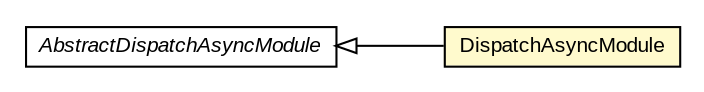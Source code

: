 #!/usr/local/bin/dot
#
# Class diagram 
# Generated by UMLGraph version R5_6-24-gf6e263 (http://www.umlgraph.org/)
#

digraph G {
	edge [fontname="arial",fontsize=10,labelfontname="arial",labelfontsize=10];
	node [fontname="arial",fontsize=10,shape=plaintext];
	nodesep=0.25;
	ranksep=0.5;
	rankdir=LR;
	// com.gwtplatform.dispatch.client.gin.DispatchAsyncModule
	c229025 [label=<<table title="com.gwtplatform.dispatch.client.gin.DispatchAsyncModule" border="0" cellborder="1" cellspacing="0" cellpadding="2" port="p" bgcolor="lemonChiffon" href="./DispatchAsyncModule.html">
		<tr><td><table border="0" cellspacing="0" cellpadding="1">
<tr><td align="center" balign="center"> DispatchAsyncModule </td></tr>
		</table></td></tr>
		</table>>, URL="./DispatchAsyncModule.html", fontname="arial", fontcolor="black", fontsize=10.0];
	// com.gwtplatform.dispatch.client.gin.AbstractDispatchAsyncModule
	c229027 [label=<<table title="com.gwtplatform.dispatch.client.gin.AbstractDispatchAsyncModule" border="0" cellborder="1" cellspacing="0" cellpadding="2" port="p" href="./AbstractDispatchAsyncModule.html">
		<tr><td><table border="0" cellspacing="0" cellpadding="1">
<tr><td align="center" balign="center"><font face="arial italic"> AbstractDispatchAsyncModule </font></td></tr>
		</table></td></tr>
		</table>>, URL="./AbstractDispatchAsyncModule.html", fontname="arial", fontcolor="black", fontsize=10.0];
	//com.gwtplatform.dispatch.client.gin.DispatchAsyncModule extends com.gwtplatform.dispatch.client.gin.AbstractDispatchAsyncModule
	c229027:p -> c229025:p [dir=back,arrowtail=empty];
}

